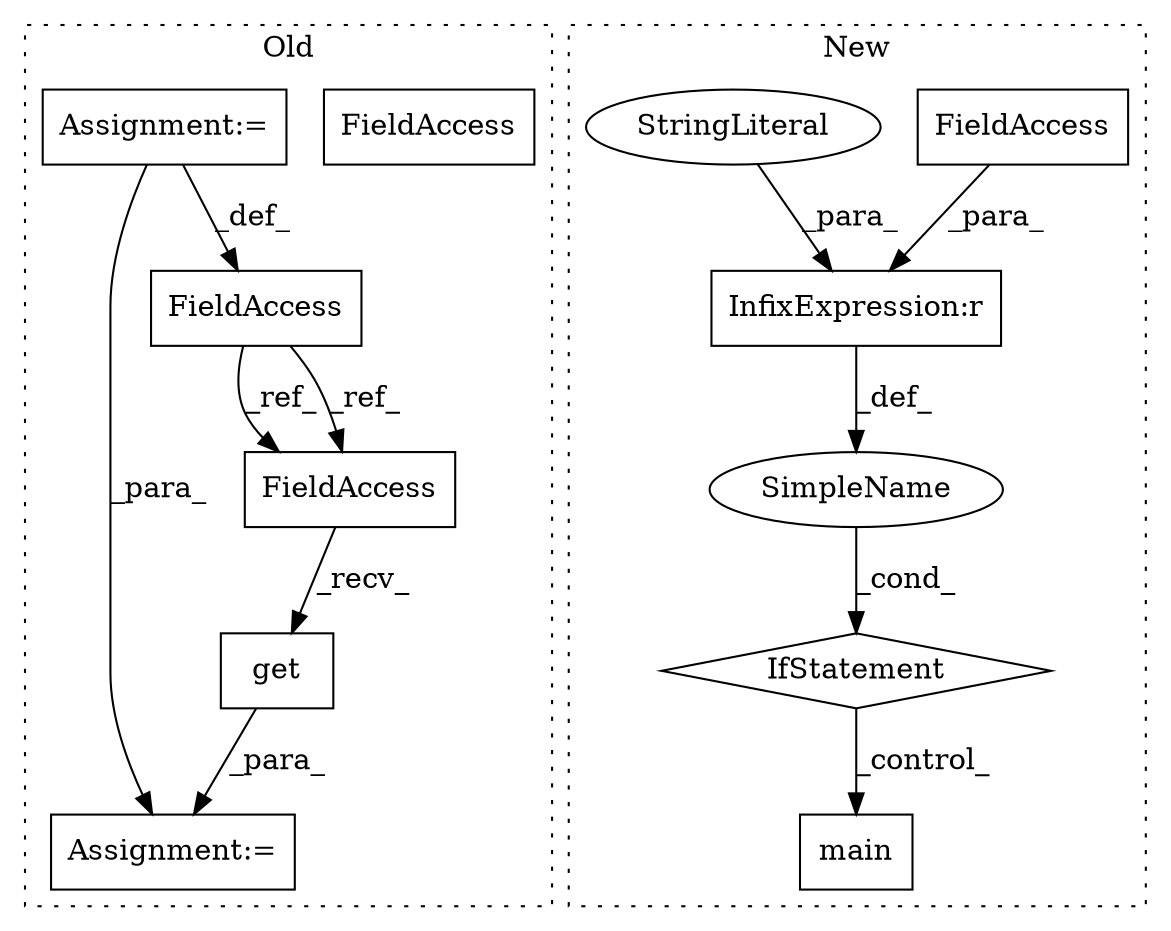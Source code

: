 digraph G {
subgraph cluster0 {
1 [label="get" a="32" s="1207,1233" l="4,1" shape="box"];
5 [label="Assignment:=" a="7" s="1199" l="1" shape="box"];
9 [label="FieldAccess" a="22" s="1085" l="6" shape="box"];
10 [label="FieldAccess" a="22" s="1200" l="6" shape="box"];
11 [label="Assignment:=" a="7" s="1074" l="1" shape="box"];
12 [label="FieldAccess" a="22" s="1200" l="6" shape="box"];
label = "Old";
style="dotted";
}
subgraph cluster1 {
2 [label="main" a="32" s="2717,2726" l="5,1" shape="box"];
3 [label="IfStatement" a="25" s="2492,2518" l="4,2" shape="diamond"];
4 [label="SimpleName" a="42" s="" l="" shape="ellipse"];
6 [label="InfixExpression:r" a="27" s="2504" l="4" shape="box"];
7 [label="FieldAccess" a="22" s="2496" l="8" shape="box"];
8 [label="StringLiteral" a="45" s="2508" l="10" shape="ellipse"];
label = "New";
style="dotted";
}
1 -> 5 [label="_para_"];
3 -> 2 [label="_control_"];
4 -> 3 [label="_cond_"];
6 -> 4 [label="_def_"];
7 -> 6 [label="_para_"];
8 -> 6 [label="_para_"];
9 -> 12 [label="_ref_"];
9 -> 12 [label="_ref_"];
11 -> 5 [label="_para_"];
11 -> 9 [label="_def_"];
12 -> 1 [label="_recv_"];
}